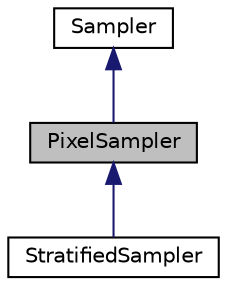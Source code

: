 digraph "PixelSampler"
{
 // LATEX_PDF_SIZE
  edge [fontname="Helvetica",fontsize="10",labelfontname="Helvetica",labelfontsize="10"];
  node [fontname="Helvetica",fontsize="10",shape="box"];
  Node1 [label="PixelSampler",height=0.2,width=0.4,color="black", fillcolor="grey75", style="filled", fontcolor="black",tooltip="Base class for pixel sampler, which generate specific samples before rendering each pixel need the di..."];
  Node2 -> Node1 [dir="back",color="midnightblue",fontsize="10",style="solid"];
  Node2 [label="Sampler",height=0.2,width=0.4,color="black", fillcolor="white", style="filled",URL="$class_sampler.html",tooltip="Base class for all samplers."];
  Node1 -> Node3 [dir="back",color="midnightblue",fontsize="10",style="solid"];
  Node3 [label="StratifiedSampler",height=0.2,width=0.4,color="black", fillcolor="white", style="filled",URL="$class_stratified_sampler.html",tooltip="Stratified generate sample."];
}
